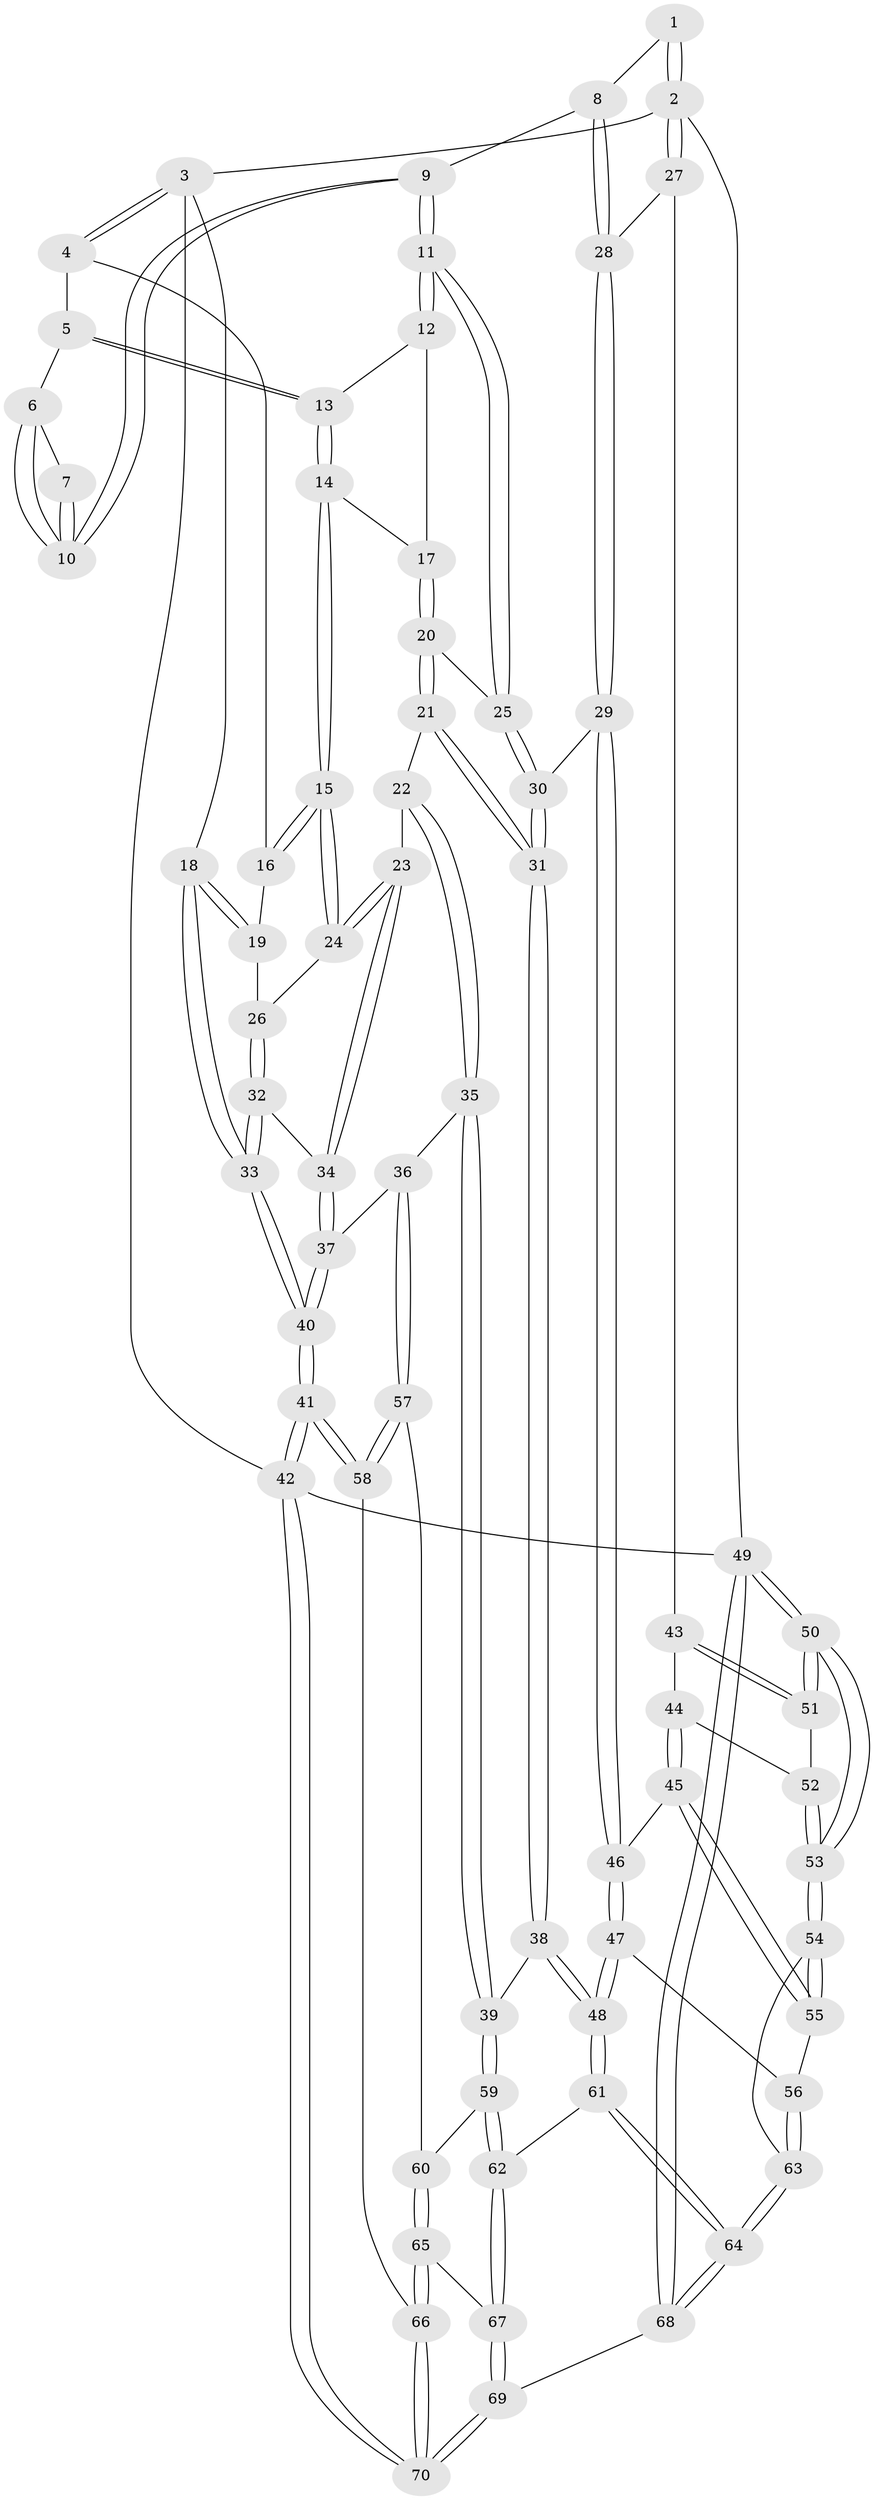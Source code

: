 // Generated by graph-tools (version 1.1) at 2025/38/03/09/25 02:38:35]
// undirected, 70 vertices, 172 edges
graph export_dot {
graph [start="1"]
  node [color=gray90,style=filled];
  1 [pos="+0.8730504269568403+0"];
  2 [pos="+1+0"];
  3 [pos="+0+0"];
  4 [pos="+0.23525452988999007+0"];
  5 [pos="+0.2979011083796789+0"];
  6 [pos="+0.3449090137932591+0"];
  7 [pos="+0.6796964777142885+0"];
  8 [pos="+0.8010097527080088+0.19290954558590484"];
  9 [pos="+0.6463275140039235+0.21192813925132759"];
  10 [pos="+0.6234521251870822+0.14514159388249212"];
  11 [pos="+0.6456097254918013+0.2125212401024597"];
  12 [pos="+0.3854761641549056+0.08295757410205588"];
  13 [pos="+0.38315044878859755+0.07970704955273372"];
  14 [pos="+0.29082688319271444+0.2583549084880796"];
  15 [pos="+0.23737341880344554+0.280429233324805"];
  16 [pos="+0.19852386392521904+0.11281507683554631"];
  17 [pos="+0.43514293435239126+0.25687223670878906"];
  18 [pos="+0+0.16552114744541332"];
  19 [pos="+0.0006040647713827609+0.24533113740168414"];
  20 [pos="+0.4407581647853337+0.2607789369863717"];
  21 [pos="+0.4054314832926532+0.4589522250378529"];
  22 [pos="+0.37848241538582345+0.45665142723211966"];
  23 [pos="+0.22333723908198466+0.33685655569863493"];
  24 [pos="+0.2166838174002633+0.3229376770627811"];
  25 [pos="+0.6319108762296052+0.22999774893940456"];
  26 [pos="+0.1206796146913813+0.31873508562701064"];
  27 [pos="+1+0.30383663703012753"];
  28 [pos="+0.8871468026398668+0.2544010649669906"];
  29 [pos="+0.7622735888607393+0.5118705856714325"];
  30 [pos="+0.5965322934129399+0.4751851822044446"];
  31 [pos="+0.5156042985677529+0.5276532240885581"];
  32 [pos="+0.031715918839852586+0.4809631772294505"];
  33 [pos="+0+0.48102612235897557"];
  34 [pos="+0.14424273816323682+0.5539755931468282"];
  35 [pos="+0.2670813680956745+0.5528728430511434"];
  36 [pos="+0.18513619293667571+0.6079638996694106"];
  37 [pos="+0.15466380028825535+0.5751855267295596"];
  38 [pos="+0.5068143937208848+0.6210282116673226"];
  39 [pos="+0.4259081810562367+0.6633236388896673"];
  40 [pos="+0+0.7220227305437168"];
  41 [pos="+0+0.866114920282263"];
  42 [pos="+0+1"];
  43 [pos="+1+0.3543302746568621"];
  44 [pos="+0.877902321861715+0.5655885620959359"];
  45 [pos="+0.8421828844417787+0.5731818306736373"];
  46 [pos="+0.7954290335459063+0.5525828502874781"];
  47 [pos="+0.6954895045319681+0.7112566403163418"];
  48 [pos="+0.5561540917952179+0.6988375242684034"];
  49 [pos="+1+1"];
  50 [pos="+1+0.9762466683477306"];
  51 [pos="+1+0.668721118156256"];
  52 [pos="+0.914755725362338+0.594446322849827"];
  53 [pos="+1+0.9162566144412023"];
  54 [pos="+0.951868566743896+0.8322975700611116"];
  55 [pos="+0.8683638862479729+0.7413878786309686"];
  56 [pos="+0.7268671167414785+0.7472430061251898"];
  57 [pos="+0.19963533560127122+0.695762335544338"];
  58 [pos="+0.05225599907352568+0.8170844905208972"];
  59 [pos="+0.312242488158974+0.7359083403131895"];
  60 [pos="+0.29763306875996137+0.7419198598973107"];
  61 [pos="+0.5458803118959364+0.8205562982793663"];
  62 [pos="+0.5049337599907315+0.8391581994017453"];
  63 [pos="+0.7206267252286174+0.9012456381509962"];
  64 [pos="+0.6686424330009576+0.9586876685344037"];
  65 [pos="+0.32590204703440256+0.9063250112062219"];
  66 [pos="+0.2613428206129074+1"];
  67 [pos="+0.43226580049799557+0.8972269502910389"];
  68 [pos="+0.6561050092831259+1"];
  69 [pos="+0.6173920621676312+1"];
  70 [pos="+0.25818944681358474+1"];
  1 -- 2;
  1 -- 2;
  1 -- 8;
  2 -- 3;
  2 -- 27;
  2 -- 27;
  2 -- 49;
  3 -- 4;
  3 -- 4;
  3 -- 18;
  3 -- 42;
  4 -- 5;
  4 -- 16;
  5 -- 6;
  5 -- 13;
  5 -- 13;
  6 -- 7;
  6 -- 10;
  6 -- 10;
  7 -- 10;
  7 -- 10;
  8 -- 9;
  8 -- 28;
  8 -- 28;
  9 -- 10;
  9 -- 10;
  9 -- 11;
  9 -- 11;
  11 -- 12;
  11 -- 12;
  11 -- 25;
  11 -- 25;
  12 -- 13;
  12 -- 17;
  13 -- 14;
  13 -- 14;
  14 -- 15;
  14 -- 15;
  14 -- 17;
  15 -- 16;
  15 -- 16;
  15 -- 24;
  15 -- 24;
  16 -- 19;
  17 -- 20;
  17 -- 20;
  18 -- 19;
  18 -- 19;
  18 -- 33;
  18 -- 33;
  19 -- 26;
  20 -- 21;
  20 -- 21;
  20 -- 25;
  21 -- 22;
  21 -- 31;
  21 -- 31;
  22 -- 23;
  22 -- 35;
  22 -- 35;
  23 -- 24;
  23 -- 24;
  23 -- 34;
  23 -- 34;
  24 -- 26;
  25 -- 30;
  25 -- 30;
  26 -- 32;
  26 -- 32;
  27 -- 28;
  27 -- 43;
  28 -- 29;
  28 -- 29;
  29 -- 30;
  29 -- 46;
  29 -- 46;
  30 -- 31;
  30 -- 31;
  31 -- 38;
  31 -- 38;
  32 -- 33;
  32 -- 33;
  32 -- 34;
  33 -- 40;
  33 -- 40;
  34 -- 37;
  34 -- 37;
  35 -- 36;
  35 -- 39;
  35 -- 39;
  36 -- 37;
  36 -- 57;
  36 -- 57;
  37 -- 40;
  37 -- 40;
  38 -- 39;
  38 -- 48;
  38 -- 48;
  39 -- 59;
  39 -- 59;
  40 -- 41;
  40 -- 41;
  41 -- 42;
  41 -- 42;
  41 -- 58;
  41 -- 58;
  42 -- 70;
  42 -- 70;
  42 -- 49;
  43 -- 44;
  43 -- 51;
  43 -- 51;
  44 -- 45;
  44 -- 45;
  44 -- 52;
  45 -- 46;
  45 -- 55;
  45 -- 55;
  46 -- 47;
  46 -- 47;
  47 -- 48;
  47 -- 48;
  47 -- 56;
  48 -- 61;
  48 -- 61;
  49 -- 50;
  49 -- 50;
  49 -- 68;
  49 -- 68;
  50 -- 51;
  50 -- 51;
  50 -- 53;
  50 -- 53;
  51 -- 52;
  52 -- 53;
  52 -- 53;
  53 -- 54;
  53 -- 54;
  54 -- 55;
  54 -- 55;
  54 -- 63;
  55 -- 56;
  56 -- 63;
  56 -- 63;
  57 -- 58;
  57 -- 58;
  57 -- 60;
  58 -- 66;
  59 -- 60;
  59 -- 62;
  59 -- 62;
  60 -- 65;
  60 -- 65;
  61 -- 62;
  61 -- 64;
  61 -- 64;
  62 -- 67;
  62 -- 67;
  63 -- 64;
  63 -- 64;
  64 -- 68;
  64 -- 68;
  65 -- 66;
  65 -- 66;
  65 -- 67;
  66 -- 70;
  66 -- 70;
  67 -- 69;
  67 -- 69;
  68 -- 69;
  69 -- 70;
  69 -- 70;
}
